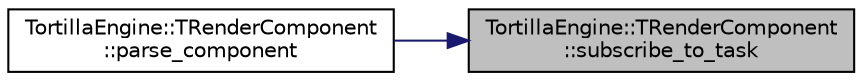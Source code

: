digraph "TortillaEngine::TRenderComponent::subscribe_to_task"
{
 // LATEX_PDF_SIZE
  edge [fontname="Helvetica",fontsize="10",labelfontname="Helvetica",labelfontsize="10"];
  node [fontname="Helvetica",fontsize="10",shape=record];
  rankdir="RL";
  Node1 [label="TortillaEngine::TRenderComponent\l::subscribe_to_task",height=0.2,width=0.4,color="black", fillcolor="grey75", style="filled", fontcolor="black",tooltip="Subscribes to the render task."];
  Node1 -> Node2 [dir="back",color="midnightblue",fontsize="10",style="solid",fontname="Helvetica"];
  Node2 [label="TortillaEngine::TRenderComponent\l::parse_component",height=0.2,width=0.4,color="black", fillcolor="white", style="filled",URL="$class_tortilla_engine_1_1_t_render_component.html#a6ba48751000bb8b7215d193f2103b2e9",tooltip="Loads the component data from a xml node."];
}

